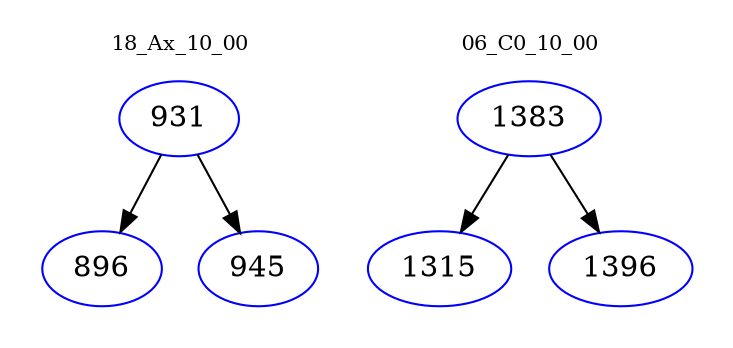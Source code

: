 digraph{
subgraph cluster_0 {
color = white
label = "18_Ax_10_00";
fontsize=10;
T0_931 [label="931", color="blue"]
T0_931 -> T0_896 [color="black"]
T0_896 [label="896", color="blue"]
T0_931 -> T0_945 [color="black"]
T0_945 [label="945", color="blue"]
}
subgraph cluster_1 {
color = white
label = "06_C0_10_00";
fontsize=10;
T1_1383 [label="1383", color="blue"]
T1_1383 -> T1_1315 [color="black"]
T1_1315 [label="1315", color="blue"]
T1_1383 -> T1_1396 [color="black"]
T1_1396 [label="1396", color="blue"]
}
}
